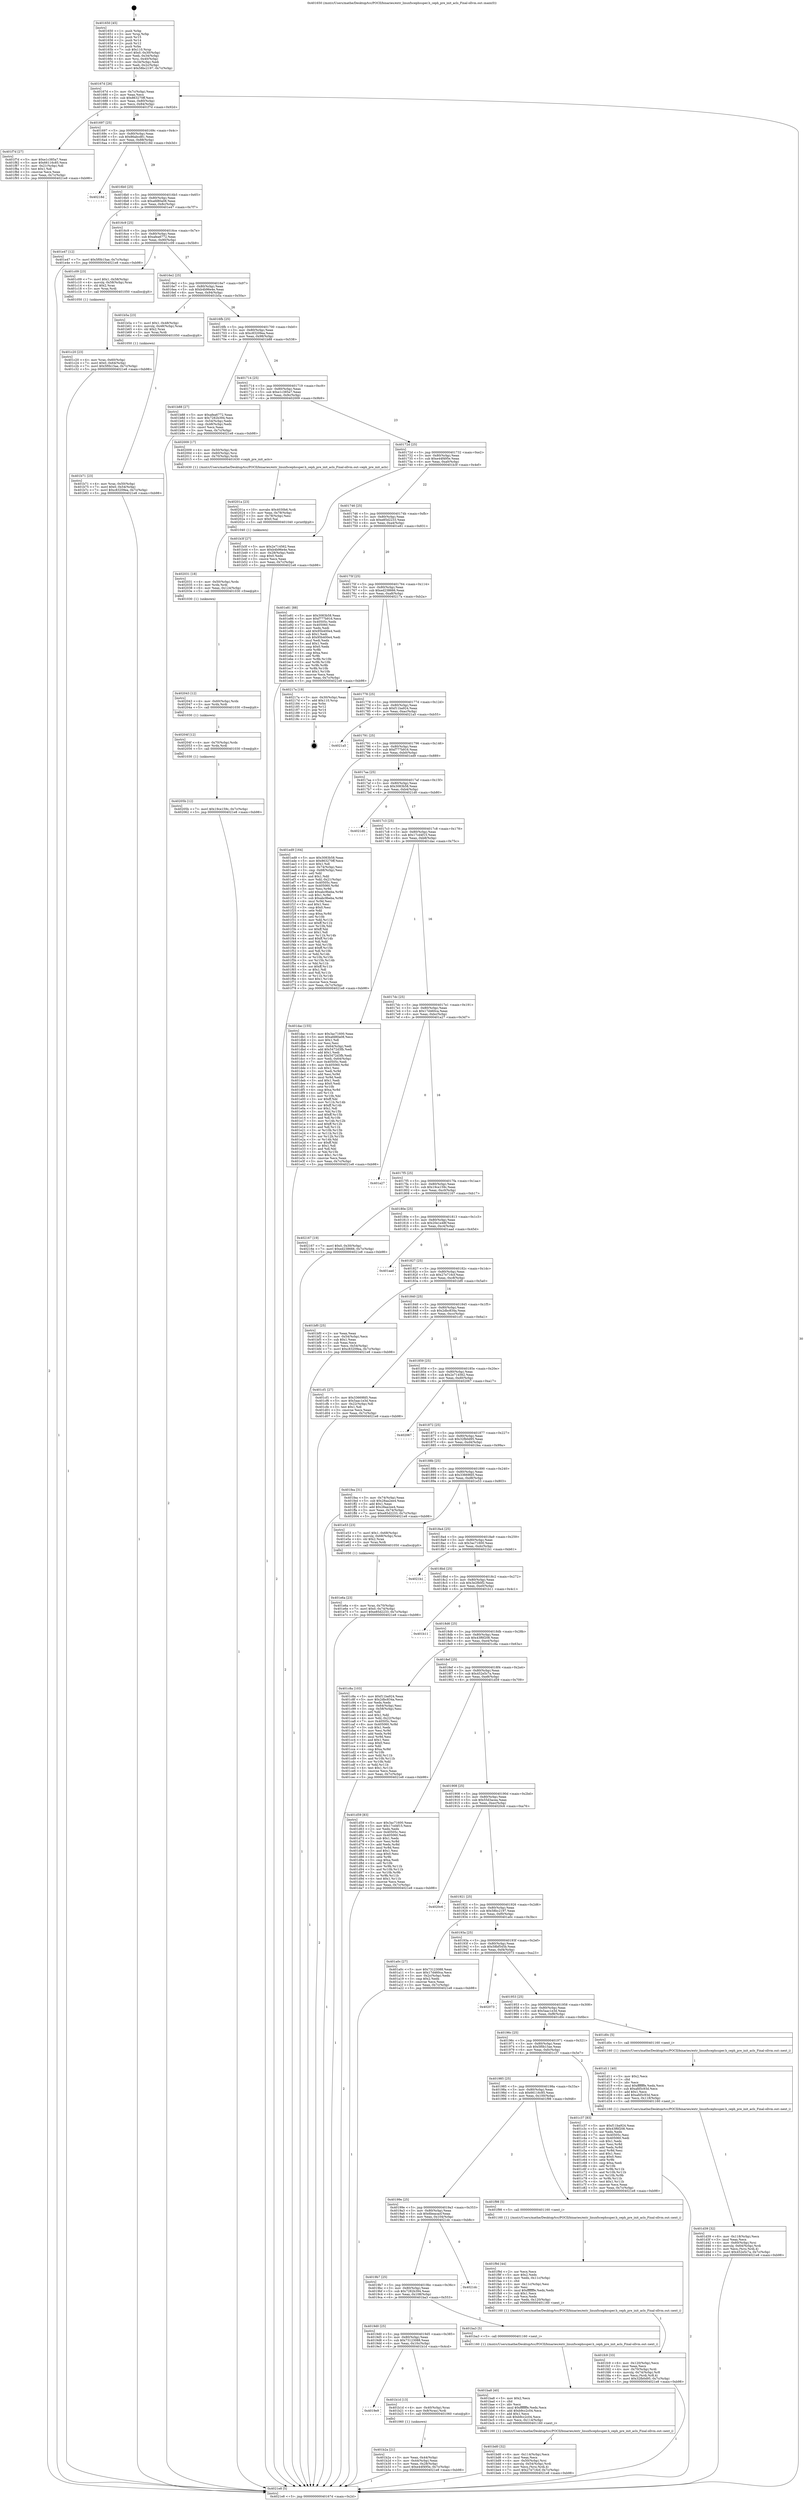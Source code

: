 digraph "0x401650" {
  label = "0x401650 (/mnt/c/Users/mathe/Desktop/tcc/POCII/binaries/extr_linuxfscephsuper.h_ceph_pre_init_acls_Final-ollvm.out::main(0))"
  labelloc = "t"
  node[shape=record]

  Entry [label="",width=0.3,height=0.3,shape=circle,fillcolor=black,style=filled]
  "0x40167d" [label="{
     0x40167d [26]\l
     | [instrs]\l
     &nbsp;&nbsp;0x40167d \<+3\>: mov -0x7c(%rbp),%eax\l
     &nbsp;&nbsp;0x401680 \<+2\>: mov %eax,%ecx\l
     &nbsp;&nbsp;0x401682 \<+6\>: sub $0x863270ff,%ecx\l
     &nbsp;&nbsp;0x401688 \<+3\>: mov %eax,-0x80(%rbp)\l
     &nbsp;&nbsp;0x40168b \<+6\>: mov %ecx,-0x84(%rbp)\l
     &nbsp;&nbsp;0x401691 \<+6\>: je 0000000000401f7d \<main+0x92d\>\l
  }"]
  "0x401f7d" [label="{
     0x401f7d [27]\l
     | [instrs]\l
     &nbsp;&nbsp;0x401f7d \<+5\>: mov $0xe1c385a7,%eax\l
     &nbsp;&nbsp;0x401f82 \<+5\>: mov $0x66116c85,%ecx\l
     &nbsp;&nbsp;0x401f87 \<+3\>: mov -0x21(%rbp),%dl\l
     &nbsp;&nbsp;0x401f8a \<+3\>: test $0x1,%dl\l
     &nbsp;&nbsp;0x401f8d \<+3\>: cmovne %ecx,%eax\l
     &nbsp;&nbsp;0x401f90 \<+3\>: mov %eax,-0x7c(%rbp)\l
     &nbsp;&nbsp;0x401f93 \<+5\>: jmp 00000000004021e8 \<main+0xb98\>\l
  }"]
  "0x401697" [label="{
     0x401697 [25]\l
     | [instrs]\l
     &nbsp;&nbsp;0x401697 \<+5\>: jmp 000000000040169c \<main+0x4c\>\l
     &nbsp;&nbsp;0x40169c \<+3\>: mov -0x80(%rbp),%eax\l
     &nbsp;&nbsp;0x40169f \<+5\>: sub $0x86abcd81,%eax\l
     &nbsp;&nbsp;0x4016a4 \<+6\>: mov %eax,-0x88(%rbp)\l
     &nbsp;&nbsp;0x4016aa \<+6\>: je 000000000040218d \<main+0xb3d\>\l
  }"]
  Exit [label="",width=0.3,height=0.3,shape=circle,fillcolor=black,style=filled,peripheries=2]
  "0x40218d" [label="{
     0x40218d\l
  }", style=dashed]
  "0x4016b0" [label="{
     0x4016b0 [25]\l
     | [instrs]\l
     &nbsp;&nbsp;0x4016b0 \<+5\>: jmp 00000000004016b5 \<main+0x65\>\l
     &nbsp;&nbsp;0x4016b5 \<+3\>: mov -0x80(%rbp),%eax\l
     &nbsp;&nbsp;0x4016b8 \<+5\>: sub $0xafd80a08,%eax\l
     &nbsp;&nbsp;0x4016bd \<+6\>: mov %eax,-0x8c(%rbp)\l
     &nbsp;&nbsp;0x4016c3 \<+6\>: je 0000000000401e47 \<main+0x7f7\>\l
  }"]
  "0x40205b" [label="{
     0x40205b [12]\l
     | [instrs]\l
     &nbsp;&nbsp;0x40205b \<+7\>: movl $0x19ce159c,-0x7c(%rbp)\l
     &nbsp;&nbsp;0x402062 \<+5\>: jmp 00000000004021e8 \<main+0xb98\>\l
  }"]
  "0x401e47" [label="{
     0x401e47 [12]\l
     | [instrs]\l
     &nbsp;&nbsp;0x401e47 \<+7\>: movl $0x5f0b15ae,-0x7c(%rbp)\l
     &nbsp;&nbsp;0x401e4e \<+5\>: jmp 00000000004021e8 \<main+0xb98\>\l
  }"]
  "0x4016c9" [label="{
     0x4016c9 [25]\l
     | [instrs]\l
     &nbsp;&nbsp;0x4016c9 \<+5\>: jmp 00000000004016ce \<main+0x7e\>\l
     &nbsp;&nbsp;0x4016ce \<+3\>: mov -0x80(%rbp),%eax\l
     &nbsp;&nbsp;0x4016d1 \<+5\>: sub $0xafea6772,%eax\l
     &nbsp;&nbsp;0x4016d6 \<+6\>: mov %eax,-0x90(%rbp)\l
     &nbsp;&nbsp;0x4016dc \<+6\>: je 0000000000401c09 \<main+0x5b9\>\l
  }"]
  "0x40204f" [label="{
     0x40204f [12]\l
     | [instrs]\l
     &nbsp;&nbsp;0x40204f \<+4\>: mov -0x70(%rbp),%rdx\l
     &nbsp;&nbsp;0x402053 \<+3\>: mov %rdx,%rdi\l
     &nbsp;&nbsp;0x402056 \<+5\>: call 0000000000401030 \<free@plt\>\l
     | [calls]\l
     &nbsp;&nbsp;0x401030 \{1\} (unknown)\l
  }"]
  "0x401c09" [label="{
     0x401c09 [23]\l
     | [instrs]\l
     &nbsp;&nbsp;0x401c09 \<+7\>: movl $0x1,-0x58(%rbp)\l
     &nbsp;&nbsp;0x401c10 \<+4\>: movslq -0x58(%rbp),%rax\l
     &nbsp;&nbsp;0x401c14 \<+4\>: shl $0x2,%rax\l
     &nbsp;&nbsp;0x401c18 \<+3\>: mov %rax,%rdi\l
     &nbsp;&nbsp;0x401c1b \<+5\>: call 0000000000401050 \<malloc@plt\>\l
     | [calls]\l
     &nbsp;&nbsp;0x401050 \{1\} (unknown)\l
  }"]
  "0x4016e2" [label="{
     0x4016e2 [25]\l
     | [instrs]\l
     &nbsp;&nbsp;0x4016e2 \<+5\>: jmp 00000000004016e7 \<main+0x97\>\l
     &nbsp;&nbsp;0x4016e7 \<+3\>: mov -0x80(%rbp),%eax\l
     &nbsp;&nbsp;0x4016ea \<+5\>: sub $0xb4b96e4e,%eax\l
     &nbsp;&nbsp;0x4016ef \<+6\>: mov %eax,-0x94(%rbp)\l
     &nbsp;&nbsp;0x4016f5 \<+6\>: je 0000000000401b5a \<main+0x50a\>\l
  }"]
  "0x402043" [label="{
     0x402043 [12]\l
     | [instrs]\l
     &nbsp;&nbsp;0x402043 \<+4\>: mov -0x60(%rbp),%rdx\l
     &nbsp;&nbsp;0x402047 \<+3\>: mov %rdx,%rdi\l
     &nbsp;&nbsp;0x40204a \<+5\>: call 0000000000401030 \<free@plt\>\l
     | [calls]\l
     &nbsp;&nbsp;0x401030 \{1\} (unknown)\l
  }"]
  "0x401b5a" [label="{
     0x401b5a [23]\l
     | [instrs]\l
     &nbsp;&nbsp;0x401b5a \<+7\>: movl $0x1,-0x48(%rbp)\l
     &nbsp;&nbsp;0x401b61 \<+4\>: movslq -0x48(%rbp),%rax\l
     &nbsp;&nbsp;0x401b65 \<+4\>: shl $0x2,%rax\l
     &nbsp;&nbsp;0x401b69 \<+3\>: mov %rax,%rdi\l
     &nbsp;&nbsp;0x401b6c \<+5\>: call 0000000000401050 \<malloc@plt\>\l
     | [calls]\l
     &nbsp;&nbsp;0x401050 \{1\} (unknown)\l
  }"]
  "0x4016fb" [label="{
     0x4016fb [25]\l
     | [instrs]\l
     &nbsp;&nbsp;0x4016fb \<+5\>: jmp 0000000000401700 \<main+0xb0\>\l
     &nbsp;&nbsp;0x401700 \<+3\>: mov -0x80(%rbp),%eax\l
     &nbsp;&nbsp;0x401703 \<+5\>: sub $0xc83209ea,%eax\l
     &nbsp;&nbsp;0x401708 \<+6\>: mov %eax,-0x98(%rbp)\l
     &nbsp;&nbsp;0x40170e \<+6\>: je 0000000000401b88 \<main+0x538\>\l
  }"]
  "0x402031" [label="{
     0x402031 [18]\l
     | [instrs]\l
     &nbsp;&nbsp;0x402031 \<+4\>: mov -0x50(%rbp),%rdx\l
     &nbsp;&nbsp;0x402035 \<+3\>: mov %rdx,%rdi\l
     &nbsp;&nbsp;0x402038 \<+6\>: mov %eax,-0x124(%rbp)\l
     &nbsp;&nbsp;0x40203e \<+5\>: call 0000000000401030 \<free@plt\>\l
     | [calls]\l
     &nbsp;&nbsp;0x401030 \{1\} (unknown)\l
  }"]
  "0x401b88" [label="{
     0x401b88 [27]\l
     | [instrs]\l
     &nbsp;&nbsp;0x401b88 \<+5\>: mov $0xafea6772,%eax\l
     &nbsp;&nbsp;0x401b8d \<+5\>: mov $0x7282b394,%ecx\l
     &nbsp;&nbsp;0x401b92 \<+3\>: mov -0x54(%rbp),%edx\l
     &nbsp;&nbsp;0x401b95 \<+3\>: cmp -0x48(%rbp),%edx\l
     &nbsp;&nbsp;0x401b98 \<+3\>: cmovl %ecx,%eax\l
     &nbsp;&nbsp;0x401b9b \<+3\>: mov %eax,-0x7c(%rbp)\l
     &nbsp;&nbsp;0x401b9e \<+5\>: jmp 00000000004021e8 \<main+0xb98\>\l
  }"]
  "0x401714" [label="{
     0x401714 [25]\l
     | [instrs]\l
     &nbsp;&nbsp;0x401714 \<+5\>: jmp 0000000000401719 \<main+0xc9\>\l
     &nbsp;&nbsp;0x401719 \<+3\>: mov -0x80(%rbp),%eax\l
     &nbsp;&nbsp;0x40171c \<+5\>: sub $0xe1c385a7,%eax\l
     &nbsp;&nbsp;0x401721 \<+6\>: mov %eax,-0x9c(%rbp)\l
     &nbsp;&nbsp;0x401727 \<+6\>: je 0000000000402009 \<main+0x9b9\>\l
  }"]
  "0x40201a" [label="{
     0x40201a [23]\l
     | [instrs]\l
     &nbsp;&nbsp;0x40201a \<+10\>: movabs $0x4030b6,%rdi\l
     &nbsp;&nbsp;0x402024 \<+3\>: mov %eax,-0x78(%rbp)\l
     &nbsp;&nbsp;0x402027 \<+3\>: mov -0x78(%rbp),%esi\l
     &nbsp;&nbsp;0x40202a \<+2\>: mov $0x0,%al\l
     &nbsp;&nbsp;0x40202c \<+5\>: call 0000000000401040 \<printf@plt\>\l
     | [calls]\l
     &nbsp;&nbsp;0x401040 \{1\} (unknown)\l
  }"]
  "0x402009" [label="{
     0x402009 [17]\l
     | [instrs]\l
     &nbsp;&nbsp;0x402009 \<+4\>: mov -0x50(%rbp),%rdi\l
     &nbsp;&nbsp;0x40200d \<+4\>: mov -0x60(%rbp),%rsi\l
     &nbsp;&nbsp;0x402011 \<+4\>: mov -0x70(%rbp),%rdx\l
     &nbsp;&nbsp;0x402015 \<+5\>: call 0000000000401630 \<ceph_pre_init_acls\>\l
     | [calls]\l
     &nbsp;&nbsp;0x401630 \{1\} (/mnt/c/Users/mathe/Desktop/tcc/POCII/binaries/extr_linuxfscephsuper.h_ceph_pre_init_acls_Final-ollvm.out::ceph_pre_init_acls)\l
  }"]
  "0x40172d" [label="{
     0x40172d [25]\l
     | [instrs]\l
     &nbsp;&nbsp;0x40172d \<+5\>: jmp 0000000000401732 \<main+0xe2\>\l
     &nbsp;&nbsp;0x401732 \<+3\>: mov -0x80(%rbp),%eax\l
     &nbsp;&nbsp;0x401735 \<+5\>: sub $0xe44f495e,%eax\l
     &nbsp;&nbsp;0x40173a \<+6\>: mov %eax,-0xa0(%rbp)\l
     &nbsp;&nbsp;0x401740 \<+6\>: je 0000000000401b3f \<main+0x4ef\>\l
  }"]
  "0x401fc9" [label="{
     0x401fc9 [33]\l
     | [instrs]\l
     &nbsp;&nbsp;0x401fc9 \<+6\>: mov -0x120(%rbp),%ecx\l
     &nbsp;&nbsp;0x401fcf \<+3\>: imul %eax,%ecx\l
     &nbsp;&nbsp;0x401fd2 \<+4\>: mov -0x70(%rbp),%rdi\l
     &nbsp;&nbsp;0x401fd6 \<+4\>: movslq -0x74(%rbp),%r8\l
     &nbsp;&nbsp;0x401fda \<+4\>: mov %ecx,(%rdi,%r8,4)\l
     &nbsp;&nbsp;0x401fde \<+7\>: movl $0x32fb0d95,-0x7c(%rbp)\l
     &nbsp;&nbsp;0x401fe5 \<+5\>: jmp 00000000004021e8 \<main+0xb98\>\l
  }"]
  "0x401b3f" [label="{
     0x401b3f [27]\l
     | [instrs]\l
     &nbsp;&nbsp;0x401b3f \<+5\>: mov $0x2e714562,%eax\l
     &nbsp;&nbsp;0x401b44 \<+5\>: mov $0xb4b96e4e,%ecx\l
     &nbsp;&nbsp;0x401b49 \<+3\>: mov -0x28(%rbp),%edx\l
     &nbsp;&nbsp;0x401b4c \<+3\>: cmp $0x0,%edx\l
     &nbsp;&nbsp;0x401b4f \<+3\>: cmove %ecx,%eax\l
     &nbsp;&nbsp;0x401b52 \<+3\>: mov %eax,-0x7c(%rbp)\l
     &nbsp;&nbsp;0x401b55 \<+5\>: jmp 00000000004021e8 \<main+0xb98\>\l
  }"]
  "0x401746" [label="{
     0x401746 [25]\l
     | [instrs]\l
     &nbsp;&nbsp;0x401746 \<+5\>: jmp 000000000040174b \<main+0xfb\>\l
     &nbsp;&nbsp;0x40174b \<+3\>: mov -0x80(%rbp),%eax\l
     &nbsp;&nbsp;0x40174e \<+5\>: sub $0xe85d2233,%eax\l
     &nbsp;&nbsp;0x401753 \<+6\>: mov %eax,-0xa4(%rbp)\l
     &nbsp;&nbsp;0x401759 \<+6\>: je 0000000000401e81 \<main+0x831\>\l
  }"]
  "0x401f9d" [label="{
     0x401f9d [44]\l
     | [instrs]\l
     &nbsp;&nbsp;0x401f9d \<+2\>: xor %ecx,%ecx\l
     &nbsp;&nbsp;0x401f9f \<+5\>: mov $0x2,%edx\l
     &nbsp;&nbsp;0x401fa4 \<+6\>: mov %edx,-0x11c(%rbp)\l
     &nbsp;&nbsp;0x401faa \<+1\>: cltd\l
     &nbsp;&nbsp;0x401fab \<+6\>: mov -0x11c(%rbp),%esi\l
     &nbsp;&nbsp;0x401fb1 \<+2\>: idiv %esi\l
     &nbsp;&nbsp;0x401fb3 \<+6\>: imul $0xfffffffe,%edx,%edx\l
     &nbsp;&nbsp;0x401fb9 \<+3\>: sub $0x1,%ecx\l
     &nbsp;&nbsp;0x401fbc \<+2\>: sub %ecx,%edx\l
     &nbsp;&nbsp;0x401fbe \<+6\>: mov %edx,-0x120(%rbp)\l
     &nbsp;&nbsp;0x401fc4 \<+5\>: call 0000000000401160 \<next_i\>\l
     | [calls]\l
     &nbsp;&nbsp;0x401160 \{1\} (/mnt/c/Users/mathe/Desktop/tcc/POCII/binaries/extr_linuxfscephsuper.h_ceph_pre_init_acls_Final-ollvm.out::next_i)\l
  }"]
  "0x401e81" [label="{
     0x401e81 [88]\l
     | [instrs]\l
     &nbsp;&nbsp;0x401e81 \<+5\>: mov $0x3083b58,%eax\l
     &nbsp;&nbsp;0x401e86 \<+5\>: mov $0xf777b916,%ecx\l
     &nbsp;&nbsp;0x401e8b \<+7\>: mov 0x40505c,%edx\l
     &nbsp;&nbsp;0x401e92 \<+7\>: mov 0x405060,%esi\l
     &nbsp;&nbsp;0x401e99 \<+2\>: mov %edx,%edi\l
     &nbsp;&nbsp;0x401e9b \<+6\>: add $0x95b400e4,%edi\l
     &nbsp;&nbsp;0x401ea1 \<+3\>: sub $0x1,%edi\l
     &nbsp;&nbsp;0x401ea4 \<+6\>: sub $0x95b400e4,%edi\l
     &nbsp;&nbsp;0x401eaa \<+3\>: imul %edi,%edx\l
     &nbsp;&nbsp;0x401ead \<+3\>: and $0x1,%edx\l
     &nbsp;&nbsp;0x401eb0 \<+3\>: cmp $0x0,%edx\l
     &nbsp;&nbsp;0x401eb3 \<+4\>: sete %r8b\l
     &nbsp;&nbsp;0x401eb7 \<+3\>: cmp $0xa,%esi\l
     &nbsp;&nbsp;0x401eba \<+4\>: setl %r9b\l
     &nbsp;&nbsp;0x401ebe \<+3\>: mov %r8b,%r10b\l
     &nbsp;&nbsp;0x401ec1 \<+3\>: and %r9b,%r10b\l
     &nbsp;&nbsp;0x401ec4 \<+3\>: xor %r9b,%r8b\l
     &nbsp;&nbsp;0x401ec7 \<+3\>: or %r8b,%r10b\l
     &nbsp;&nbsp;0x401eca \<+4\>: test $0x1,%r10b\l
     &nbsp;&nbsp;0x401ece \<+3\>: cmovne %ecx,%eax\l
     &nbsp;&nbsp;0x401ed1 \<+3\>: mov %eax,-0x7c(%rbp)\l
     &nbsp;&nbsp;0x401ed4 \<+5\>: jmp 00000000004021e8 \<main+0xb98\>\l
  }"]
  "0x40175f" [label="{
     0x40175f [25]\l
     | [instrs]\l
     &nbsp;&nbsp;0x40175f \<+5\>: jmp 0000000000401764 \<main+0x114\>\l
     &nbsp;&nbsp;0x401764 \<+3\>: mov -0x80(%rbp),%eax\l
     &nbsp;&nbsp;0x401767 \<+5\>: sub $0xed238666,%eax\l
     &nbsp;&nbsp;0x40176c \<+6\>: mov %eax,-0xa8(%rbp)\l
     &nbsp;&nbsp;0x401772 \<+6\>: je 000000000040217a \<main+0xb2a\>\l
  }"]
  "0x401e6a" [label="{
     0x401e6a [23]\l
     | [instrs]\l
     &nbsp;&nbsp;0x401e6a \<+4\>: mov %rax,-0x70(%rbp)\l
     &nbsp;&nbsp;0x401e6e \<+7\>: movl $0x0,-0x74(%rbp)\l
     &nbsp;&nbsp;0x401e75 \<+7\>: movl $0xe85d2233,-0x7c(%rbp)\l
     &nbsp;&nbsp;0x401e7c \<+5\>: jmp 00000000004021e8 \<main+0xb98\>\l
  }"]
  "0x40217a" [label="{
     0x40217a [19]\l
     | [instrs]\l
     &nbsp;&nbsp;0x40217a \<+3\>: mov -0x30(%rbp),%eax\l
     &nbsp;&nbsp;0x40217d \<+7\>: add $0x110,%rsp\l
     &nbsp;&nbsp;0x402184 \<+1\>: pop %rbx\l
     &nbsp;&nbsp;0x402185 \<+2\>: pop %r12\l
     &nbsp;&nbsp;0x402187 \<+2\>: pop %r14\l
     &nbsp;&nbsp;0x402189 \<+2\>: pop %r15\l
     &nbsp;&nbsp;0x40218b \<+1\>: pop %rbp\l
     &nbsp;&nbsp;0x40218c \<+1\>: ret\l
  }"]
  "0x401778" [label="{
     0x401778 [25]\l
     | [instrs]\l
     &nbsp;&nbsp;0x401778 \<+5\>: jmp 000000000040177d \<main+0x12d\>\l
     &nbsp;&nbsp;0x40177d \<+3\>: mov -0x80(%rbp),%eax\l
     &nbsp;&nbsp;0x401780 \<+5\>: sub $0xf11ba924,%eax\l
     &nbsp;&nbsp;0x401785 \<+6\>: mov %eax,-0xac(%rbp)\l
     &nbsp;&nbsp;0x40178b \<+6\>: je 00000000004021a5 \<main+0xb55\>\l
  }"]
  "0x401d39" [label="{
     0x401d39 [32]\l
     | [instrs]\l
     &nbsp;&nbsp;0x401d39 \<+6\>: mov -0x118(%rbp),%ecx\l
     &nbsp;&nbsp;0x401d3f \<+3\>: imul %eax,%ecx\l
     &nbsp;&nbsp;0x401d42 \<+4\>: mov -0x60(%rbp),%rsi\l
     &nbsp;&nbsp;0x401d46 \<+4\>: movslq -0x64(%rbp),%rdi\l
     &nbsp;&nbsp;0x401d4a \<+3\>: mov %ecx,(%rsi,%rdi,4)\l
     &nbsp;&nbsp;0x401d4d \<+7\>: movl $0x452e5c7a,-0x7c(%rbp)\l
     &nbsp;&nbsp;0x401d54 \<+5\>: jmp 00000000004021e8 \<main+0xb98\>\l
  }"]
  "0x4021a5" [label="{
     0x4021a5\l
  }", style=dashed]
  "0x401791" [label="{
     0x401791 [25]\l
     | [instrs]\l
     &nbsp;&nbsp;0x401791 \<+5\>: jmp 0000000000401796 \<main+0x146\>\l
     &nbsp;&nbsp;0x401796 \<+3\>: mov -0x80(%rbp),%eax\l
     &nbsp;&nbsp;0x401799 \<+5\>: sub $0xf777b916,%eax\l
     &nbsp;&nbsp;0x40179e \<+6\>: mov %eax,-0xb0(%rbp)\l
     &nbsp;&nbsp;0x4017a4 \<+6\>: je 0000000000401ed9 \<main+0x889\>\l
  }"]
  "0x401d11" [label="{
     0x401d11 [40]\l
     | [instrs]\l
     &nbsp;&nbsp;0x401d11 \<+5\>: mov $0x2,%ecx\l
     &nbsp;&nbsp;0x401d16 \<+1\>: cltd\l
     &nbsp;&nbsp;0x401d17 \<+2\>: idiv %ecx\l
     &nbsp;&nbsp;0x401d19 \<+6\>: imul $0xfffffffe,%edx,%ecx\l
     &nbsp;&nbsp;0x401d1f \<+6\>: sub $0xafd5c93d,%ecx\l
     &nbsp;&nbsp;0x401d25 \<+3\>: add $0x1,%ecx\l
     &nbsp;&nbsp;0x401d28 \<+6\>: add $0xafd5c93d,%ecx\l
     &nbsp;&nbsp;0x401d2e \<+6\>: mov %ecx,-0x118(%rbp)\l
     &nbsp;&nbsp;0x401d34 \<+5\>: call 0000000000401160 \<next_i\>\l
     | [calls]\l
     &nbsp;&nbsp;0x401160 \{1\} (/mnt/c/Users/mathe/Desktop/tcc/POCII/binaries/extr_linuxfscephsuper.h_ceph_pre_init_acls_Final-ollvm.out::next_i)\l
  }"]
  "0x401ed9" [label="{
     0x401ed9 [164]\l
     | [instrs]\l
     &nbsp;&nbsp;0x401ed9 \<+5\>: mov $0x3083b58,%eax\l
     &nbsp;&nbsp;0x401ede \<+5\>: mov $0x863270ff,%ecx\l
     &nbsp;&nbsp;0x401ee3 \<+2\>: mov $0x1,%dl\l
     &nbsp;&nbsp;0x401ee5 \<+3\>: mov -0x74(%rbp),%esi\l
     &nbsp;&nbsp;0x401ee8 \<+3\>: cmp -0x68(%rbp),%esi\l
     &nbsp;&nbsp;0x401eeb \<+4\>: setl %dil\l
     &nbsp;&nbsp;0x401eef \<+4\>: and $0x1,%dil\l
     &nbsp;&nbsp;0x401ef3 \<+4\>: mov %dil,-0x21(%rbp)\l
     &nbsp;&nbsp;0x401ef7 \<+7\>: mov 0x40505c,%esi\l
     &nbsp;&nbsp;0x401efe \<+8\>: mov 0x405060,%r8d\l
     &nbsp;&nbsp;0x401f06 \<+3\>: mov %esi,%r9d\l
     &nbsp;&nbsp;0x401f09 \<+7\>: add $0xabc9beba,%r9d\l
     &nbsp;&nbsp;0x401f10 \<+4\>: sub $0x1,%r9d\l
     &nbsp;&nbsp;0x401f14 \<+7\>: sub $0xabc9beba,%r9d\l
     &nbsp;&nbsp;0x401f1b \<+4\>: imul %r9d,%esi\l
     &nbsp;&nbsp;0x401f1f \<+3\>: and $0x1,%esi\l
     &nbsp;&nbsp;0x401f22 \<+3\>: cmp $0x0,%esi\l
     &nbsp;&nbsp;0x401f25 \<+4\>: sete %dil\l
     &nbsp;&nbsp;0x401f29 \<+4\>: cmp $0xa,%r8d\l
     &nbsp;&nbsp;0x401f2d \<+4\>: setl %r10b\l
     &nbsp;&nbsp;0x401f31 \<+3\>: mov %dil,%r11b\l
     &nbsp;&nbsp;0x401f34 \<+4\>: xor $0xff,%r11b\l
     &nbsp;&nbsp;0x401f38 \<+3\>: mov %r10b,%bl\l
     &nbsp;&nbsp;0x401f3b \<+3\>: xor $0xff,%bl\l
     &nbsp;&nbsp;0x401f3e \<+3\>: xor $0x1,%dl\l
     &nbsp;&nbsp;0x401f41 \<+3\>: mov %r11b,%r14b\l
     &nbsp;&nbsp;0x401f44 \<+4\>: and $0xff,%r14b\l
     &nbsp;&nbsp;0x401f48 \<+3\>: and %dl,%dil\l
     &nbsp;&nbsp;0x401f4b \<+3\>: mov %bl,%r15b\l
     &nbsp;&nbsp;0x401f4e \<+4\>: and $0xff,%r15b\l
     &nbsp;&nbsp;0x401f52 \<+3\>: and %dl,%r10b\l
     &nbsp;&nbsp;0x401f55 \<+3\>: or %dil,%r14b\l
     &nbsp;&nbsp;0x401f58 \<+3\>: or %r10b,%r15b\l
     &nbsp;&nbsp;0x401f5b \<+3\>: xor %r15b,%r14b\l
     &nbsp;&nbsp;0x401f5e \<+3\>: or %bl,%r11b\l
     &nbsp;&nbsp;0x401f61 \<+4\>: xor $0xff,%r11b\l
     &nbsp;&nbsp;0x401f65 \<+3\>: or $0x1,%dl\l
     &nbsp;&nbsp;0x401f68 \<+3\>: and %dl,%r11b\l
     &nbsp;&nbsp;0x401f6b \<+3\>: or %r11b,%r14b\l
     &nbsp;&nbsp;0x401f6e \<+4\>: test $0x1,%r14b\l
     &nbsp;&nbsp;0x401f72 \<+3\>: cmovne %ecx,%eax\l
     &nbsp;&nbsp;0x401f75 \<+3\>: mov %eax,-0x7c(%rbp)\l
     &nbsp;&nbsp;0x401f78 \<+5\>: jmp 00000000004021e8 \<main+0xb98\>\l
  }"]
  "0x4017aa" [label="{
     0x4017aa [25]\l
     | [instrs]\l
     &nbsp;&nbsp;0x4017aa \<+5\>: jmp 00000000004017af \<main+0x15f\>\l
     &nbsp;&nbsp;0x4017af \<+3\>: mov -0x80(%rbp),%eax\l
     &nbsp;&nbsp;0x4017b2 \<+5\>: sub $0x3083b58,%eax\l
     &nbsp;&nbsp;0x4017b7 \<+6\>: mov %eax,-0xb4(%rbp)\l
     &nbsp;&nbsp;0x4017bd \<+6\>: je 00000000004021d0 \<main+0xb80\>\l
  }"]
  "0x401c20" [label="{
     0x401c20 [23]\l
     | [instrs]\l
     &nbsp;&nbsp;0x401c20 \<+4\>: mov %rax,-0x60(%rbp)\l
     &nbsp;&nbsp;0x401c24 \<+7\>: movl $0x0,-0x64(%rbp)\l
     &nbsp;&nbsp;0x401c2b \<+7\>: movl $0x5f0b15ae,-0x7c(%rbp)\l
     &nbsp;&nbsp;0x401c32 \<+5\>: jmp 00000000004021e8 \<main+0xb98\>\l
  }"]
  "0x4021d0" [label="{
     0x4021d0\l
  }", style=dashed]
  "0x4017c3" [label="{
     0x4017c3 [25]\l
     | [instrs]\l
     &nbsp;&nbsp;0x4017c3 \<+5\>: jmp 00000000004017c8 \<main+0x178\>\l
     &nbsp;&nbsp;0x4017c8 \<+3\>: mov -0x80(%rbp),%eax\l
     &nbsp;&nbsp;0x4017cb \<+5\>: sub $0x17cd4f15,%eax\l
     &nbsp;&nbsp;0x4017d0 \<+6\>: mov %eax,-0xb8(%rbp)\l
     &nbsp;&nbsp;0x4017d6 \<+6\>: je 0000000000401dac \<main+0x75c\>\l
  }"]
  "0x401bd0" [label="{
     0x401bd0 [32]\l
     | [instrs]\l
     &nbsp;&nbsp;0x401bd0 \<+6\>: mov -0x114(%rbp),%ecx\l
     &nbsp;&nbsp;0x401bd6 \<+3\>: imul %eax,%ecx\l
     &nbsp;&nbsp;0x401bd9 \<+4\>: mov -0x50(%rbp),%rsi\l
     &nbsp;&nbsp;0x401bdd \<+4\>: movslq -0x54(%rbp),%rdi\l
     &nbsp;&nbsp;0x401be1 \<+3\>: mov %ecx,(%rsi,%rdi,4)\l
     &nbsp;&nbsp;0x401be4 \<+7\>: movl $0x27e716cf,-0x7c(%rbp)\l
     &nbsp;&nbsp;0x401beb \<+5\>: jmp 00000000004021e8 \<main+0xb98\>\l
  }"]
  "0x401dac" [label="{
     0x401dac [155]\l
     | [instrs]\l
     &nbsp;&nbsp;0x401dac \<+5\>: mov $0x3ac71600,%eax\l
     &nbsp;&nbsp;0x401db1 \<+5\>: mov $0xafd80a08,%ecx\l
     &nbsp;&nbsp;0x401db6 \<+2\>: mov $0x1,%dl\l
     &nbsp;&nbsp;0x401db8 \<+2\>: xor %esi,%esi\l
     &nbsp;&nbsp;0x401dba \<+3\>: mov -0x64(%rbp),%edi\l
     &nbsp;&nbsp;0x401dbd \<+6\>: add $0x5472d3fb,%edi\l
     &nbsp;&nbsp;0x401dc3 \<+3\>: add $0x1,%edi\l
     &nbsp;&nbsp;0x401dc6 \<+6\>: sub $0x5472d3fb,%edi\l
     &nbsp;&nbsp;0x401dcc \<+3\>: mov %edi,-0x64(%rbp)\l
     &nbsp;&nbsp;0x401dcf \<+7\>: mov 0x40505c,%edi\l
     &nbsp;&nbsp;0x401dd6 \<+8\>: mov 0x405060,%r8d\l
     &nbsp;&nbsp;0x401dde \<+3\>: sub $0x1,%esi\l
     &nbsp;&nbsp;0x401de1 \<+3\>: mov %edi,%r9d\l
     &nbsp;&nbsp;0x401de4 \<+3\>: add %esi,%r9d\l
     &nbsp;&nbsp;0x401de7 \<+4\>: imul %r9d,%edi\l
     &nbsp;&nbsp;0x401deb \<+3\>: and $0x1,%edi\l
     &nbsp;&nbsp;0x401dee \<+3\>: cmp $0x0,%edi\l
     &nbsp;&nbsp;0x401df1 \<+4\>: sete %r10b\l
     &nbsp;&nbsp;0x401df5 \<+4\>: cmp $0xa,%r8d\l
     &nbsp;&nbsp;0x401df9 \<+4\>: setl %r11b\l
     &nbsp;&nbsp;0x401dfd \<+3\>: mov %r10b,%bl\l
     &nbsp;&nbsp;0x401e00 \<+3\>: xor $0xff,%bl\l
     &nbsp;&nbsp;0x401e03 \<+3\>: mov %r11b,%r14b\l
     &nbsp;&nbsp;0x401e06 \<+4\>: xor $0xff,%r14b\l
     &nbsp;&nbsp;0x401e0a \<+3\>: xor $0x1,%dl\l
     &nbsp;&nbsp;0x401e0d \<+3\>: mov %bl,%r15b\l
     &nbsp;&nbsp;0x401e10 \<+4\>: and $0xff,%r15b\l
     &nbsp;&nbsp;0x401e14 \<+3\>: and %dl,%r10b\l
     &nbsp;&nbsp;0x401e17 \<+3\>: mov %r14b,%r12b\l
     &nbsp;&nbsp;0x401e1a \<+4\>: and $0xff,%r12b\l
     &nbsp;&nbsp;0x401e1e \<+3\>: and %dl,%r11b\l
     &nbsp;&nbsp;0x401e21 \<+3\>: or %r10b,%r15b\l
     &nbsp;&nbsp;0x401e24 \<+3\>: or %r11b,%r12b\l
     &nbsp;&nbsp;0x401e27 \<+3\>: xor %r12b,%r15b\l
     &nbsp;&nbsp;0x401e2a \<+3\>: or %r14b,%bl\l
     &nbsp;&nbsp;0x401e2d \<+3\>: xor $0xff,%bl\l
     &nbsp;&nbsp;0x401e30 \<+3\>: or $0x1,%dl\l
     &nbsp;&nbsp;0x401e33 \<+2\>: and %dl,%bl\l
     &nbsp;&nbsp;0x401e35 \<+3\>: or %bl,%r15b\l
     &nbsp;&nbsp;0x401e38 \<+4\>: test $0x1,%r15b\l
     &nbsp;&nbsp;0x401e3c \<+3\>: cmovne %ecx,%eax\l
     &nbsp;&nbsp;0x401e3f \<+3\>: mov %eax,-0x7c(%rbp)\l
     &nbsp;&nbsp;0x401e42 \<+5\>: jmp 00000000004021e8 \<main+0xb98\>\l
  }"]
  "0x4017dc" [label="{
     0x4017dc [25]\l
     | [instrs]\l
     &nbsp;&nbsp;0x4017dc \<+5\>: jmp 00000000004017e1 \<main+0x191\>\l
     &nbsp;&nbsp;0x4017e1 \<+3\>: mov -0x80(%rbp),%eax\l
     &nbsp;&nbsp;0x4017e4 \<+5\>: sub $0x17d460ca,%eax\l
     &nbsp;&nbsp;0x4017e9 \<+6\>: mov %eax,-0xbc(%rbp)\l
     &nbsp;&nbsp;0x4017ef \<+6\>: je 0000000000401a27 \<main+0x3d7\>\l
  }"]
  "0x401ba8" [label="{
     0x401ba8 [40]\l
     | [instrs]\l
     &nbsp;&nbsp;0x401ba8 \<+5\>: mov $0x2,%ecx\l
     &nbsp;&nbsp;0x401bad \<+1\>: cltd\l
     &nbsp;&nbsp;0x401bae \<+2\>: idiv %ecx\l
     &nbsp;&nbsp;0x401bb0 \<+6\>: imul $0xfffffffe,%edx,%ecx\l
     &nbsp;&nbsp;0x401bb6 \<+6\>: add $0xb9cc2c04,%ecx\l
     &nbsp;&nbsp;0x401bbc \<+3\>: add $0x1,%ecx\l
     &nbsp;&nbsp;0x401bbf \<+6\>: sub $0xb9cc2c04,%ecx\l
     &nbsp;&nbsp;0x401bc5 \<+6\>: mov %ecx,-0x114(%rbp)\l
     &nbsp;&nbsp;0x401bcb \<+5\>: call 0000000000401160 \<next_i\>\l
     | [calls]\l
     &nbsp;&nbsp;0x401160 \{1\} (/mnt/c/Users/mathe/Desktop/tcc/POCII/binaries/extr_linuxfscephsuper.h_ceph_pre_init_acls_Final-ollvm.out::next_i)\l
  }"]
  "0x401a27" [label="{
     0x401a27\l
  }", style=dashed]
  "0x4017f5" [label="{
     0x4017f5 [25]\l
     | [instrs]\l
     &nbsp;&nbsp;0x4017f5 \<+5\>: jmp 00000000004017fa \<main+0x1aa\>\l
     &nbsp;&nbsp;0x4017fa \<+3\>: mov -0x80(%rbp),%eax\l
     &nbsp;&nbsp;0x4017fd \<+5\>: sub $0x19ce159c,%eax\l
     &nbsp;&nbsp;0x401802 \<+6\>: mov %eax,-0xc0(%rbp)\l
     &nbsp;&nbsp;0x401808 \<+6\>: je 0000000000402167 \<main+0xb17\>\l
  }"]
  "0x401b71" [label="{
     0x401b71 [23]\l
     | [instrs]\l
     &nbsp;&nbsp;0x401b71 \<+4\>: mov %rax,-0x50(%rbp)\l
     &nbsp;&nbsp;0x401b75 \<+7\>: movl $0x0,-0x54(%rbp)\l
     &nbsp;&nbsp;0x401b7c \<+7\>: movl $0xc83209ea,-0x7c(%rbp)\l
     &nbsp;&nbsp;0x401b83 \<+5\>: jmp 00000000004021e8 \<main+0xb98\>\l
  }"]
  "0x402167" [label="{
     0x402167 [19]\l
     | [instrs]\l
     &nbsp;&nbsp;0x402167 \<+7\>: movl $0x0,-0x30(%rbp)\l
     &nbsp;&nbsp;0x40216e \<+7\>: movl $0xed238666,-0x7c(%rbp)\l
     &nbsp;&nbsp;0x402175 \<+5\>: jmp 00000000004021e8 \<main+0xb98\>\l
  }"]
  "0x40180e" [label="{
     0x40180e [25]\l
     | [instrs]\l
     &nbsp;&nbsp;0x40180e \<+5\>: jmp 0000000000401813 \<main+0x1c3\>\l
     &nbsp;&nbsp;0x401813 \<+3\>: mov -0x80(%rbp),%eax\l
     &nbsp;&nbsp;0x401816 \<+5\>: sub $0x20e1e48f,%eax\l
     &nbsp;&nbsp;0x40181b \<+6\>: mov %eax,-0xc4(%rbp)\l
     &nbsp;&nbsp;0x401821 \<+6\>: je 0000000000401aad \<main+0x45d\>\l
  }"]
  "0x401b2a" [label="{
     0x401b2a [21]\l
     | [instrs]\l
     &nbsp;&nbsp;0x401b2a \<+3\>: mov %eax,-0x44(%rbp)\l
     &nbsp;&nbsp;0x401b2d \<+3\>: mov -0x44(%rbp),%eax\l
     &nbsp;&nbsp;0x401b30 \<+3\>: mov %eax,-0x28(%rbp)\l
     &nbsp;&nbsp;0x401b33 \<+7\>: movl $0xe44f495e,-0x7c(%rbp)\l
     &nbsp;&nbsp;0x401b3a \<+5\>: jmp 00000000004021e8 \<main+0xb98\>\l
  }"]
  "0x401aad" [label="{
     0x401aad\l
  }", style=dashed]
  "0x401827" [label="{
     0x401827 [25]\l
     | [instrs]\l
     &nbsp;&nbsp;0x401827 \<+5\>: jmp 000000000040182c \<main+0x1dc\>\l
     &nbsp;&nbsp;0x40182c \<+3\>: mov -0x80(%rbp),%eax\l
     &nbsp;&nbsp;0x40182f \<+5\>: sub $0x27e716cf,%eax\l
     &nbsp;&nbsp;0x401834 \<+6\>: mov %eax,-0xc8(%rbp)\l
     &nbsp;&nbsp;0x40183a \<+6\>: je 0000000000401bf0 \<main+0x5a0\>\l
  }"]
  "0x4019e9" [label="{
     0x4019e9\l
  }", style=dashed]
  "0x401bf0" [label="{
     0x401bf0 [25]\l
     | [instrs]\l
     &nbsp;&nbsp;0x401bf0 \<+2\>: xor %eax,%eax\l
     &nbsp;&nbsp;0x401bf2 \<+3\>: mov -0x54(%rbp),%ecx\l
     &nbsp;&nbsp;0x401bf5 \<+3\>: sub $0x1,%eax\l
     &nbsp;&nbsp;0x401bf8 \<+2\>: sub %eax,%ecx\l
     &nbsp;&nbsp;0x401bfa \<+3\>: mov %ecx,-0x54(%rbp)\l
     &nbsp;&nbsp;0x401bfd \<+7\>: movl $0xc83209ea,-0x7c(%rbp)\l
     &nbsp;&nbsp;0x401c04 \<+5\>: jmp 00000000004021e8 \<main+0xb98\>\l
  }"]
  "0x401840" [label="{
     0x401840 [25]\l
     | [instrs]\l
     &nbsp;&nbsp;0x401840 \<+5\>: jmp 0000000000401845 \<main+0x1f5\>\l
     &nbsp;&nbsp;0x401845 \<+3\>: mov -0x80(%rbp),%eax\l
     &nbsp;&nbsp;0x401848 \<+5\>: sub $0x2dbc834a,%eax\l
     &nbsp;&nbsp;0x40184d \<+6\>: mov %eax,-0xcc(%rbp)\l
     &nbsp;&nbsp;0x401853 \<+6\>: je 0000000000401cf1 \<main+0x6a1\>\l
  }"]
  "0x401b1d" [label="{
     0x401b1d [13]\l
     | [instrs]\l
     &nbsp;&nbsp;0x401b1d \<+4\>: mov -0x40(%rbp),%rax\l
     &nbsp;&nbsp;0x401b21 \<+4\>: mov 0x8(%rax),%rdi\l
     &nbsp;&nbsp;0x401b25 \<+5\>: call 0000000000401060 \<atoi@plt\>\l
     | [calls]\l
     &nbsp;&nbsp;0x401060 \{1\} (unknown)\l
  }"]
  "0x401cf1" [label="{
     0x401cf1 [27]\l
     | [instrs]\l
     &nbsp;&nbsp;0x401cf1 \<+5\>: mov $0x33669fd5,%eax\l
     &nbsp;&nbsp;0x401cf6 \<+5\>: mov $0x5aac1e3d,%ecx\l
     &nbsp;&nbsp;0x401cfb \<+3\>: mov -0x22(%rbp),%dl\l
     &nbsp;&nbsp;0x401cfe \<+3\>: test $0x1,%dl\l
     &nbsp;&nbsp;0x401d01 \<+3\>: cmovne %ecx,%eax\l
     &nbsp;&nbsp;0x401d04 \<+3\>: mov %eax,-0x7c(%rbp)\l
     &nbsp;&nbsp;0x401d07 \<+5\>: jmp 00000000004021e8 \<main+0xb98\>\l
  }"]
  "0x401859" [label="{
     0x401859 [25]\l
     | [instrs]\l
     &nbsp;&nbsp;0x401859 \<+5\>: jmp 000000000040185e \<main+0x20e\>\l
     &nbsp;&nbsp;0x40185e \<+3\>: mov -0x80(%rbp),%eax\l
     &nbsp;&nbsp;0x401861 \<+5\>: sub $0x2e714562,%eax\l
     &nbsp;&nbsp;0x401866 \<+6\>: mov %eax,-0xd0(%rbp)\l
     &nbsp;&nbsp;0x40186c \<+6\>: je 0000000000402067 \<main+0xa17\>\l
  }"]
  "0x4019d0" [label="{
     0x4019d0 [25]\l
     | [instrs]\l
     &nbsp;&nbsp;0x4019d0 \<+5\>: jmp 00000000004019d5 \<main+0x385\>\l
     &nbsp;&nbsp;0x4019d5 \<+3\>: mov -0x80(%rbp),%eax\l
     &nbsp;&nbsp;0x4019d8 \<+5\>: sub $0x73123088,%eax\l
     &nbsp;&nbsp;0x4019dd \<+6\>: mov %eax,-0x10c(%rbp)\l
     &nbsp;&nbsp;0x4019e3 \<+6\>: je 0000000000401b1d \<main+0x4cd\>\l
  }"]
  "0x402067" [label="{
     0x402067\l
  }", style=dashed]
  "0x401872" [label="{
     0x401872 [25]\l
     | [instrs]\l
     &nbsp;&nbsp;0x401872 \<+5\>: jmp 0000000000401877 \<main+0x227\>\l
     &nbsp;&nbsp;0x401877 \<+3\>: mov -0x80(%rbp),%eax\l
     &nbsp;&nbsp;0x40187a \<+5\>: sub $0x32fb0d95,%eax\l
     &nbsp;&nbsp;0x40187f \<+6\>: mov %eax,-0xd4(%rbp)\l
     &nbsp;&nbsp;0x401885 \<+6\>: je 0000000000401fea \<main+0x99a\>\l
  }"]
  "0x401ba3" [label="{
     0x401ba3 [5]\l
     | [instrs]\l
     &nbsp;&nbsp;0x401ba3 \<+5\>: call 0000000000401160 \<next_i\>\l
     | [calls]\l
     &nbsp;&nbsp;0x401160 \{1\} (/mnt/c/Users/mathe/Desktop/tcc/POCII/binaries/extr_linuxfscephsuper.h_ceph_pre_init_acls_Final-ollvm.out::next_i)\l
  }"]
  "0x401fea" [label="{
     0x401fea [31]\l
     | [instrs]\l
     &nbsp;&nbsp;0x401fea \<+3\>: mov -0x74(%rbp),%eax\l
     &nbsp;&nbsp;0x401fed \<+5\>: sub $0x28aa2ee4,%eax\l
     &nbsp;&nbsp;0x401ff2 \<+3\>: add $0x1,%eax\l
     &nbsp;&nbsp;0x401ff5 \<+5\>: add $0x28aa2ee4,%eax\l
     &nbsp;&nbsp;0x401ffa \<+3\>: mov %eax,-0x74(%rbp)\l
     &nbsp;&nbsp;0x401ffd \<+7\>: movl $0xe85d2233,-0x7c(%rbp)\l
     &nbsp;&nbsp;0x402004 \<+5\>: jmp 00000000004021e8 \<main+0xb98\>\l
  }"]
  "0x40188b" [label="{
     0x40188b [25]\l
     | [instrs]\l
     &nbsp;&nbsp;0x40188b \<+5\>: jmp 0000000000401890 \<main+0x240\>\l
     &nbsp;&nbsp;0x401890 \<+3\>: mov -0x80(%rbp),%eax\l
     &nbsp;&nbsp;0x401893 \<+5\>: sub $0x33669fd5,%eax\l
     &nbsp;&nbsp;0x401898 \<+6\>: mov %eax,-0xd8(%rbp)\l
     &nbsp;&nbsp;0x40189e \<+6\>: je 0000000000401e53 \<main+0x803\>\l
  }"]
  "0x4019b7" [label="{
     0x4019b7 [25]\l
     | [instrs]\l
     &nbsp;&nbsp;0x4019b7 \<+5\>: jmp 00000000004019bc \<main+0x36c\>\l
     &nbsp;&nbsp;0x4019bc \<+3\>: mov -0x80(%rbp),%eax\l
     &nbsp;&nbsp;0x4019bf \<+5\>: sub $0x7282b394,%eax\l
     &nbsp;&nbsp;0x4019c4 \<+6\>: mov %eax,-0x108(%rbp)\l
     &nbsp;&nbsp;0x4019ca \<+6\>: je 0000000000401ba3 \<main+0x553\>\l
  }"]
  "0x401e53" [label="{
     0x401e53 [23]\l
     | [instrs]\l
     &nbsp;&nbsp;0x401e53 \<+7\>: movl $0x1,-0x68(%rbp)\l
     &nbsp;&nbsp;0x401e5a \<+4\>: movslq -0x68(%rbp),%rax\l
     &nbsp;&nbsp;0x401e5e \<+4\>: shl $0x2,%rax\l
     &nbsp;&nbsp;0x401e62 \<+3\>: mov %rax,%rdi\l
     &nbsp;&nbsp;0x401e65 \<+5\>: call 0000000000401050 \<malloc@plt\>\l
     | [calls]\l
     &nbsp;&nbsp;0x401050 \{1\} (unknown)\l
  }"]
  "0x4018a4" [label="{
     0x4018a4 [25]\l
     | [instrs]\l
     &nbsp;&nbsp;0x4018a4 \<+5\>: jmp 00000000004018a9 \<main+0x259\>\l
     &nbsp;&nbsp;0x4018a9 \<+3\>: mov -0x80(%rbp),%eax\l
     &nbsp;&nbsp;0x4018ac \<+5\>: sub $0x3ac71600,%eax\l
     &nbsp;&nbsp;0x4018b1 \<+6\>: mov %eax,-0xdc(%rbp)\l
     &nbsp;&nbsp;0x4018b7 \<+6\>: je 00000000004021b1 \<main+0xb61\>\l
  }"]
  "0x4021dc" [label="{
     0x4021dc\l
  }", style=dashed]
  "0x4021b1" [label="{
     0x4021b1\l
  }", style=dashed]
  "0x4018bd" [label="{
     0x4018bd [25]\l
     | [instrs]\l
     &nbsp;&nbsp;0x4018bd \<+5\>: jmp 00000000004018c2 \<main+0x272\>\l
     &nbsp;&nbsp;0x4018c2 \<+3\>: mov -0x80(%rbp),%eax\l
     &nbsp;&nbsp;0x4018c5 \<+5\>: sub $0x3e2fb0f2,%eax\l
     &nbsp;&nbsp;0x4018ca \<+6\>: mov %eax,-0xe0(%rbp)\l
     &nbsp;&nbsp;0x4018d0 \<+6\>: je 0000000000401b11 \<main+0x4c1\>\l
  }"]
  "0x40199e" [label="{
     0x40199e [25]\l
     | [instrs]\l
     &nbsp;&nbsp;0x40199e \<+5\>: jmp 00000000004019a3 \<main+0x353\>\l
     &nbsp;&nbsp;0x4019a3 \<+3\>: mov -0x80(%rbp),%eax\l
     &nbsp;&nbsp;0x4019a6 \<+5\>: sub $0x6beacacf,%eax\l
     &nbsp;&nbsp;0x4019ab \<+6\>: mov %eax,-0x104(%rbp)\l
     &nbsp;&nbsp;0x4019b1 \<+6\>: je 00000000004021dc \<main+0xb8c\>\l
  }"]
  "0x401b11" [label="{
     0x401b11\l
  }", style=dashed]
  "0x4018d6" [label="{
     0x4018d6 [25]\l
     | [instrs]\l
     &nbsp;&nbsp;0x4018d6 \<+5\>: jmp 00000000004018db \<main+0x28b\>\l
     &nbsp;&nbsp;0x4018db \<+3\>: mov -0x80(%rbp),%eax\l
     &nbsp;&nbsp;0x4018de \<+5\>: sub $0x43f6f208,%eax\l
     &nbsp;&nbsp;0x4018e3 \<+6\>: mov %eax,-0xe4(%rbp)\l
     &nbsp;&nbsp;0x4018e9 \<+6\>: je 0000000000401c8a \<main+0x63a\>\l
  }"]
  "0x401f98" [label="{
     0x401f98 [5]\l
     | [instrs]\l
     &nbsp;&nbsp;0x401f98 \<+5\>: call 0000000000401160 \<next_i\>\l
     | [calls]\l
     &nbsp;&nbsp;0x401160 \{1\} (/mnt/c/Users/mathe/Desktop/tcc/POCII/binaries/extr_linuxfscephsuper.h_ceph_pre_init_acls_Final-ollvm.out::next_i)\l
  }"]
  "0x401c8a" [label="{
     0x401c8a [103]\l
     | [instrs]\l
     &nbsp;&nbsp;0x401c8a \<+5\>: mov $0xf11ba924,%eax\l
     &nbsp;&nbsp;0x401c8f \<+5\>: mov $0x2dbc834a,%ecx\l
     &nbsp;&nbsp;0x401c94 \<+2\>: xor %edx,%edx\l
     &nbsp;&nbsp;0x401c96 \<+3\>: mov -0x64(%rbp),%esi\l
     &nbsp;&nbsp;0x401c99 \<+3\>: cmp -0x58(%rbp),%esi\l
     &nbsp;&nbsp;0x401c9c \<+4\>: setl %dil\l
     &nbsp;&nbsp;0x401ca0 \<+4\>: and $0x1,%dil\l
     &nbsp;&nbsp;0x401ca4 \<+4\>: mov %dil,-0x22(%rbp)\l
     &nbsp;&nbsp;0x401ca8 \<+7\>: mov 0x40505c,%esi\l
     &nbsp;&nbsp;0x401caf \<+8\>: mov 0x405060,%r8d\l
     &nbsp;&nbsp;0x401cb7 \<+3\>: sub $0x1,%edx\l
     &nbsp;&nbsp;0x401cba \<+3\>: mov %esi,%r9d\l
     &nbsp;&nbsp;0x401cbd \<+3\>: add %edx,%r9d\l
     &nbsp;&nbsp;0x401cc0 \<+4\>: imul %r9d,%esi\l
     &nbsp;&nbsp;0x401cc4 \<+3\>: and $0x1,%esi\l
     &nbsp;&nbsp;0x401cc7 \<+3\>: cmp $0x0,%esi\l
     &nbsp;&nbsp;0x401cca \<+4\>: sete %dil\l
     &nbsp;&nbsp;0x401cce \<+4\>: cmp $0xa,%r8d\l
     &nbsp;&nbsp;0x401cd2 \<+4\>: setl %r10b\l
     &nbsp;&nbsp;0x401cd6 \<+3\>: mov %dil,%r11b\l
     &nbsp;&nbsp;0x401cd9 \<+3\>: and %r10b,%r11b\l
     &nbsp;&nbsp;0x401cdc \<+3\>: xor %r10b,%dil\l
     &nbsp;&nbsp;0x401cdf \<+3\>: or %dil,%r11b\l
     &nbsp;&nbsp;0x401ce2 \<+4\>: test $0x1,%r11b\l
     &nbsp;&nbsp;0x401ce6 \<+3\>: cmovne %ecx,%eax\l
     &nbsp;&nbsp;0x401ce9 \<+3\>: mov %eax,-0x7c(%rbp)\l
     &nbsp;&nbsp;0x401cec \<+5\>: jmp 00000000004021e8 \<main+0xb98\>\l
  }"]
  "0x4018ef" [label="{
     0x4018ef [25]\l
     | [instrs]\l
     &nbsp;&nbsp;0x4018ef \<+5\>: jmp 00000000004018f4 \<main+0x2a4\>\l
     &nbsp;&nbsp;0x4018f4 \<+3\>: mov -0x80(%rbp),%eax\l
     &nbsp;&nbsp;0x4018f7 \<+5\>: sub $0x452e5c7a,%eax\l
     &nbsp;&nbsp;0x4018fc \<+6\>: mov %eax,-0xe8(%rbp)\l
     &nbsp;&nbsp;0x401902 \<+6\>: je 0000000000401d59 \<main+0x709\>\l
  }"]
  "0x401985" [label="{
     0x401985 [25]\l
     | [instrs]\l
     &nbsp;&nbsp;0x401985 \<+5\>: jmp 000000000040198a \<main+0x33a\>\l
     &nbsp;&nbsp;0x40198a \<+3\>: mov -0x80(%rbp),%eax\l
     &nbsp;&nbsp;0x40198d \<+5\>: sub $0x66116c85,%eax\l
     &nbsp;&nbsp;0x401992 \<+6\>: mov %eax,-0x100(%rbp)\l
     &nbsp;&nbsp;0x401998 \<+6\>: je 0000000000401f98 \<main+0x948\>\l
  }"]
  "0x401d59" [label="{
     0x401d59 [83]\l
     | [instrs]\l
     &nbsp;&nbsp;0x401d59 \<+5\>: mov $0x3ac71600,%eax\l
     &nbsp;&nbsp;0x401d5e \<+5\>: mov $0x17cd4f15,%ecx\l
     &nbsp;&nbsp;0x401d63 \<+2\>: xor %edx,%edx\l
     &nbsp;&nbsp;0x401d65 \<+7\>: mov 0x40505c,%esi\l
     &nbsp;&nbsp;0x401d6c \<+7\>: mov 0x405060,%edi\l
     &nbsp;&nbsp;0x401d73 \<+3\>: sub $0x1,%edx\l
     &nbsp;&nbsp;0x401d76 \<+3\>: mov %esi,%r8d\l
     &nbsp;&nbsp;0x401d79 \<+3\>: add %edx,%r8d\l
     &nbsp;&nbsp;0x401d7c \<+4\>: imul %r8d,%esi\l
     &nbsp;&nbsp;0x401d80 \<+3\>: and $0x1,%esi\l
     &nbsp;&nbsp;0x401d83 \<+3\>: cmp $0x0,%esi\l
     &nbsp;&nbsp;0x401d86 \<+4\>: sete %r9b\l
     &nbsp;&nbsp;0x401d8a \<+3\>: cmp $0xa,%edi\l
     &nbsp;&nbsp;0x401d8d \<+4\>: setl %r10b\l
     &nbsp;&nbsp;0x401d91 \<+3\>: mov %r9b,%r11b\l
     &nbsp;&nbsp;0x401d94 \<+3\>: and %r10b,%r11b\l
     &nbsp;&nbsp;0x401d97 \<+3\>: xor %r10b,%r9b\l
     &nbsp;&nbsp;0x401d9a \<+3\>: or %r9b,%r11b\l
     &nbsp;&nbsp;0x401d9d \<+4\>: test $0x1,%r11b\l
     &nbsp;&nbsp;0x401da1 \<+3\>: cmovne %ecx,%eax\l
     &nbsp;&nbsp;0x401da4 \<+3\>: mov %eax,-0x7c(%rbp)\l
     &nbsp;&nbsp;0x401da7 \<+5\>: jmp 00000000004021e8 \<main+0xb98\>\l
  }"]
  "0x401908" [label="{
     0x401908 [25]\l
     | [instrs]\l
     &nbsp;&nbsp;0x401908 \<+5\>: jmp 000000000040190d \<main+0x2bd\>\l
     &nbsp;&nbsp;0x40190d \<+3\>: mov -0x80(%rbp),%eax\l
     &nbsp;&nbsp;0x401910 \<+5\>: sub $0x55d3acea,%eax\l
     &nbsp;&nbsp;0x401915 \<+6\>: mov %eax,-0xec(%rbp)\l
     &nbsp;&nbsp;0x40191b \<+6\>: je 00000000004020c6 \<main+0xa76\>\l
  }"]
  "0x401c37" [label="{
     0x401c37 [83]\l
     | [instrs]\l
     &nbsp;&nbsp;0x401c37 \<+5\>: mov $0xf11ba924,%eax\l
     &nbsp;&nbsp;0x401c3c \<+5\>: mov $0x43f6f208,%ecx\l
     &nbsp;&nbsp;0x401c41 \<+2\>: xor %edx,%edx\l
     &nbsp;&nbsp;0x401c43 \<+7\>: mov 0x40505c,%esi\l
     &nbsp;&nbsp;0x401c4a \<+7\>: mov 0x405060,%edi\l
     &nbsp;&nbsp;0x401c51 \<+3\>: sub $0x1,%edx\l
     &nbsp;&nbsp;0x401c54 \<+3\>: mov %esi,%r8d\l
     &nbsp;&nbsp;0x401c57 \<+3\>: add %edx,%r8d\l
     &nbsp;&nbsp;0x401c5a \<+4\>: imul %r8d,%esi\l
     &nbsp;&nbsp;0x401c5e \<+3\>: and $0x1,%esi\l
     &nbsp;&nbsp;0x401c61 \<+3\>: cmp $0x0,%esi\l
     &nbsp;&nbsp;0x401c64 \<+4\>: sete %r9b\l
     &nbsp;&nbsp;0x401c68 \<+3\>: cmp $0xa,%edi\l
     &nbsp;&nbsp;0x401c6b \<+4\>: setl %r10b\l
     &nbsp;&nbsp;0x401c6f \<+3\>: mov %r9b,%r11b\l
     &nbsp;&nbsp;0x401c72 \<+3\>: and %r10b,%r11b\l
     &nbsp;&nbsp;0x401c75 \<+3\>: xor %r10b,%r9b\l
     &nbsp;&nbsp;0x401c78 \<+3\>: or %r9b,%r11b\l
     &nbsp;&nbsp;0x401c7b \<+4\>: test $0x1,%r11b\l
     &nbsp;&nbsp;0x401c7f \<+3\>: cmovne %ecx,%eax\l
     &nbsp;&nbsp;0x401c82 \<+3\>: mov %eax,-0x7c(%rbp)\l
     &nbsp;&nbsp;0x401c85 \<+5\>: jmp 00000000004021e8 \<main+0xb98\>\l
  }"]
  "0x4020c6" [label="{
     0x4020c6\l
  }", style=dashed]
  "0x401921" [label="{
     0x401921 [25]\l
     | [instrs]\l
     &nbsp;&nbsp;0x401921 \<+5\>: jmp 0000000000401926 \<main+0x2d6\>\l
     &nbsp;&nbsp;0x401926 \<+3\>: mov -0x80(%rbp),%eax\l
     &nbsp;&nbsp;0x401929 \<+5\>: sub $0x58bc2197,%eax\l
     &nbsp;&nbsp;0x40192e \<+6\>: mov %eax,-0xf0(%rbp)\l
     &nbsp;&nbsp;0x401934 \<+6\>: je 0000000000401a0c \<main+0x3bc\>\l
  }"]
  "0x40196c" [label="{
     0x40196c [25]\l
     | [instrs]\l
     &nbsp;&nbsp;0x40196c \<+5\>: jmp 0000000000401971 \<main+0x321\>\l
     &nbsp;&nbsp;0x401971 \<+3\>: mov -0x80(%rbp),%eax\l
     &nbsp;&nbsp;0x401974 \<+5\>: sub $0x5f0b15ae,%eax\l
     &nbsp;&nbsp;0x401979 \<+6\>: mov %eax,-0xfc(%rbp)\l
     &nbsp;&nbsp;0x40197f \<+6\>: je 0000000000401c37 \<main+0x5e7\>\l
  }"]
  "0x401a0c" [label="{
     0x401a0c [27]\l
     | [instrs]\l
     &nbsp;&nbsp;0x401a0c \<+5\>: mov $0x73123088,%eax\l
     &nbsp;&nbsp;0x401a11 \<+5\>: mov $0x17d460ca,%ecx\l
     &nbsp;&nbsp;0x401a16 \<+3\>: mov -0x2c(%rbp),%edx\l
     &nbsp;&nbsp;0x401a19 \<+3\>: cmp $0x2,%edx\l
     &nbsp;&nbsp;0x401a1c \<+3\>: cmovne %ecx,%eax\l
     &nbsp;&nbsp;0x401a1f \<+3\>: mov %eax,-0x7c(%rbp)\l
     &nbsp;&nbsp;0x401a22 \<+5\>: jmp 00000000004021e8 \<main+0xb98\>\l
  }"]
  "0x40193a" [label="{
     0x40193a [25]\l
     | [instrs]\l
     &nbsp;&nbsp;0x40193a \<+5\>: jmp 000000000040193f \<main+0x2ef\>\l
     &nbsp;&nbsp;0x40193f \<+3\>: mov -0x80(%rbp),%eax\l
     &nbsp;&nbsp;0x401942 \<+5\>: sub $0x58bf545b,%eax\l
     &nbsp;&nbsp;0x401947 \<+6\>: mov %eax,-0xf4(%rbp)\l
     &nbsp;&nbsp;0x40194d \<+6\>: je 0000000000402073 \<main+0xa23\>\l
  }"]
  "0x4021e8" [label="{
     0x4021e8 [5]\l
     | [instrs]\l
     &nbsp;&nbsp;0x4021e8 \<+5\>: jmp 000000000040167d \<main+0x2d\>\l
  }"]
  "0x401650" [label="{
     0x401650 [45]\l
     | [instrs]\l
     &nbsp;&nbsp;0x401650 \<+1\>: push %rbp\l
     &nbsp;&nbsp;0x401651 \<+3\>: mov %rsp,%rbp\l
     &nbsp;&nbsp;0x401654 \<+2\>: push %r15\l
     &nbsp;&nbsp;0x401656 \<+2\>: push %r14\l
     &nbsp;&nbsp;0x401658 \<+2\>: push %r12\l
     &nbsp;&nbsp;0x40165a \<+1\>: push %rbx\l
     &nbsp;&nbsp;0x40165b \<+7\>: sub $0x110,%rsp\l
     &nbsp;&nbsp;0x401662 \<+7\>: movl $0x0,-0x30(%rbp)\l
     &nbsp;&nbsp;0x401669 \<+3\>: mov %edi,-0x34(%rbp)\l
     &nbsp;&nbsp;0x40166c \<+4\>: mov %rsi,-0x40(%rbp)\l
     &nbsp;&nbsp;0x401670 \<+3\>: mov -0x34(%rbp),%edi\l
     &nbsp;&nbsp;0x401673 \<+3\>: mov %edi,-0x2c(%rbp)\l
     &nbsp;&nbsp;0x401676 \<+7\>: movl $0x58bc2197,-0x7c(%rbp)\l
  }"]
  "0x401d0c" [label="{
     0x401d0c [5]\l
     | [instrs]\l
     &nbsp;&nbsp;0x401d0c \<+5\>: call 0000000000401160 \<next_i\>\l
     | [calls]\l
     &nbsp;&nbsp;0x401160 \{1\} (/mnt/c/Users/mathe/Desktop/tcc/POCII/binaries/extr_linuxfscephsuper.h_ceph_pre_init_acls_Final-ollvm.out::next_i)\l
  }"]
  "0x402073" [label="{
     0x402073\l
  }", style=dashed]
  "0x401953" [label="{
     0x401953 [25]\l
     | [instrs]\l
     &nbsp;&nbsp;0x401953 \<+5\>: jmp 0000000000401958 \<main+0x308\>\l
     &nbsp;&nbsp;0x401958 \<+3\>: mov -0x80(%rbp),%eax\l
     &nbsp;&nbsp;0x40195b \<+5\>: sub $0x5aac1e3d,%eax\l
     &nbsp;&nbsp;0x401960 \<+6\>: mov %eax,-0xf8(%rbp)\l
     &nbsp;&nbsp;0x401966 \<+6\>: je 0000000000401d0c \<main+0x6bc\>\l
  }"]
  Entry -> "0x401650" [label=" 1"]
  "0x40167d" -> "0x401f7d" [label=" 2"]
  "0x40167d" -> "0x401697" [label=" 29"]
  "0x40217a" -> Exit [label=" 1"]
  "0x401697" -> "0x40218d" [label=" 0"]
  "0x401697" -> "0x4016b0" [label=" 29"]
  "0x402167" -> "0x4021e8" [label=" 1"]
  "0x4016b0" -> "0x401e47" [label=" 1"]
  "0x4016b0" -> "0x4016c9" [label=" 28"]
  "0x40205b" -> "0x4021e8" [label=" 1"]
  "0x4016c9" -> "0x401c09" [label=" 1"]
  "0x4016c9" -> "0x4016e2" [label=" 27"]
  "0x40204f" -> "0x40205b" [label=" 1"]
  "0x4016e2" -> "0x401b5a" [label=" 1"]
  "0x4016e2" -> "0x4016fb" [label=" 26"]
  "0x402043" -> "0x40204f" [label=" 1"]
  "0x4016fb" -> "0x401b88" [label=" 2"]
  "0x4016fb" -> "0x401714" [label=" 24"]
  "0x402031" -> "0x402043" [label=" 1"]
  "0x401714" -> "0x402009" [label=" 1"]
  "0x401714" -> "0x40172d" [label=" 23"]
  "0x40201a" -> "0x402031" [label=" 1"]
  "0x40172d" -> "0x401b3f" [label=" 1"]
  "0x40172d" -> "0x401746" [label=" 22"]
  "0x402009" -> "0x40201a" [label=" 1"]
  "0x401746" -> "0x401e81" [label=" 2"]
  "0x401746" -> "0x40175f" [label=" 20"]
  "0x401fea" -> "0x4021e8" [label=" 1"]
  "0x40175f" -> "0x40217a" [label=" 1"]
  "0x40175f" -> "0x401778" [label=" 19"]
  "0x401fc9" -> "0x4021e8" [label=" 1"]
  "0x401778" -> "0x4021a5" [label=" 0"]
  "0x401778" -> "0x401791" [label=" 19"]
  "0x401f9d" -> "0x401fc9" [label=" 1"]
  "0x401791" -> "0x401ed9" [label=" 2"]
  "0x401791" -> "0x4017aa" [label=" 17"]
  "0x401f98" -> "0x401f9d" [label=" 1"]
  "0x4017aa" -> "0x4021d0" [label=" 0"]
  "0x4017aa" -> "0x4017c3" [label=" 17"]
  "0x401f7d" -> "0x4021e8" [label=" 2"]
  "0x4017c3" -> "0x401dac" [label=" 1"]
  "0x4017c3" -> "0x4017dc" [label=" 16"]
  "0x401ed9" -> "0x4021e8" [label=" 2"]
  "0x4017dc" -> "0x401a27" [label=" 0"]
  "0x4017dc" -> "0x4017f5" [label=" 16"]
  "0x401e81" -> "0x4021e8" [label=" 2"]
  "0x4017f5" -> "0x402167" [label=" 1"]
  "0x4017f5" -> "0x40180e" [label=" 15"]
  "0x401e6a" -> "0x4021e8" [label=" 1"]
  "0x40180e" -> "0x401aad" [label=" 0"]
  "0x40180e" -> "0x401827" [label=" 15"]
  "0x401e53" -> "0x401e6a" [label=" 1"]
  "0x401827" -> "0x401bf0" [label=" 1"]
  "0x401827" -> "0x401840" [label=" 14"]
  "0x401e47" -> "0x4021e8" [label=" 1"]
  "0x401840" -> "0x401cf1" [label=" 2"]
  "0x401840" -> "0x401859" [label=" 12"]
  "0x401dac" -> "0x4021e8" [label=" 1"]
  "0x401859" -> "0x402067" [label=" 0"]
  "0x401859" -> "0x401872" [label=" 12"]
  "0x401d39" -> "0x4021e8" [label=" 1"]
  "0x401872" -> "0x401fea" [label=" 1"]
  "0x401872" -> "0x40188b" [label=" 11"]
  "0x401d11" -> "0x401d39" [label=" 1"]
  "0x40188b" -> "0x401e53" [label=" 1"]
  "0x40188b" -> "0x4018a4" [label=" 10"]
  "0x401cf1" -> "0x4021e8" [label=" 2"]
  "0x4018a4" -> "0x4021b1" [label=" 0"]
  "0x4018a4" -> "0x4018bd" [label=" 10"]
  "0x401c8a" -> "0x4021e8" [label=" 2"]
  "0x4018bd" -> "0x401b11" [label=" 0"]
  "0x4018bd" -> "0x4018d6" [label=" 10"]
  "0x401c20" -> "0x4021e8" [label=" 1"]
  "0x4018d6" -> "0x401c8a" [label=" 2"]
  "0x4018d6" -> "0x4018ef" [label=" 8"]
  "0x401c09" -> "0x401c20" [label=" 1"]
  "0x4018ef" -> "0x401d59" [label=" 1"]
  "0x4018ef" -> "0x401908" [label=" 7"]
  "0x401bd0" -> "0x4021e8" [label=" 1"]
  "0x401908" -> "0x4020c6" [label=" 0"]
  "0x401908" -> "0x401921" [label=" 7"]
  "0x401ba8" -> "0x401bd0" [label=" 1"]
  "0x401921" -> "0x401a0c" [label=" 1"]
  "0x401921" -> "0x40193a" [label=" 6"]
  "0x401a0c" -> "0x4021e8" [label=" 1"]
  "0x401650" -> "0x40167d" [label=" 1"]
  "0x4021e8" -> "0x40167d" [label=" 30"]
  "0x401b88" -> "0x4021e8" [label=" 2"]
  "0x40193a" -> "0x402073" [label=" 0"]
  "0x40193a" -> "0x401953" [label=" 6"]
  "0x401b71" -> "0x4021e8" [label=" 1"]
  "0x401953" -> "0x401d0c" [label=" 1"]
  "0x401953" -> "0x40196c" [label=" 5"]
  "0x401ba3" -> "0x401ba8" [label=" 1"]
  "0x40196c" -> "0x401c37" [label=" 2"]
  "0x40196c" -> "0x401985" [label=" 3"]
  "0x401bf0" -> "0x4021e8" [label=" 1"]
  "0x401985" -> "0x401f98" [label=" 1"]
  "0x401985" -> "0x40199e" [label=" 2"]
  "0x401c37" -> "0x4021e8" [label=" 2"]
  "0x40199e" -> "0x4021dc" [label=" 0"]
  "0x40199e" -> "0x4019b7" [label=" 2"]
  "0x401d0c" -> "0x401d11" [label=" 1"]
  "0x4019b7" -> "0x401ba3" [label=" 1"]
  "0x4019b7" -> "0x4019d0" [label=" 1"]
  "0x401d59" -> "0x4021e8" [label=" 1"]
  "0x4019d0" -> "0x401b1d" [label=" 1"]
  "0x4019d0" -> "0x4019e9" [label=" 0"]
  "0x401b1d" -> "0x401b2a" [label=" 1"]
  "0x401b2a" -> "0x4021e8" [label=" 1"]
  "0x401b3f" -> "0x4021e8" [label=" 1"]
  "0x401b5a" -> "0x401b71" [label=" 1"]
}
